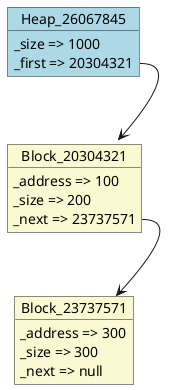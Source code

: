 @startuml object
object Heap_26067845#LightBlue {
  _size => 1000
  _first => 20304321
}
object Block_20304321#LightGoldenRodYellow {
  _address => 100
  _size => 200
  _next => 23737571
}
object Block_23737571#LightGoldenRodYellow {
  _address => 300
  _size => 300
  _next => null
}
Block_20304321::_next --> Block_23737571
Heap_26067845::_first --> Block_20304321
@enduml
